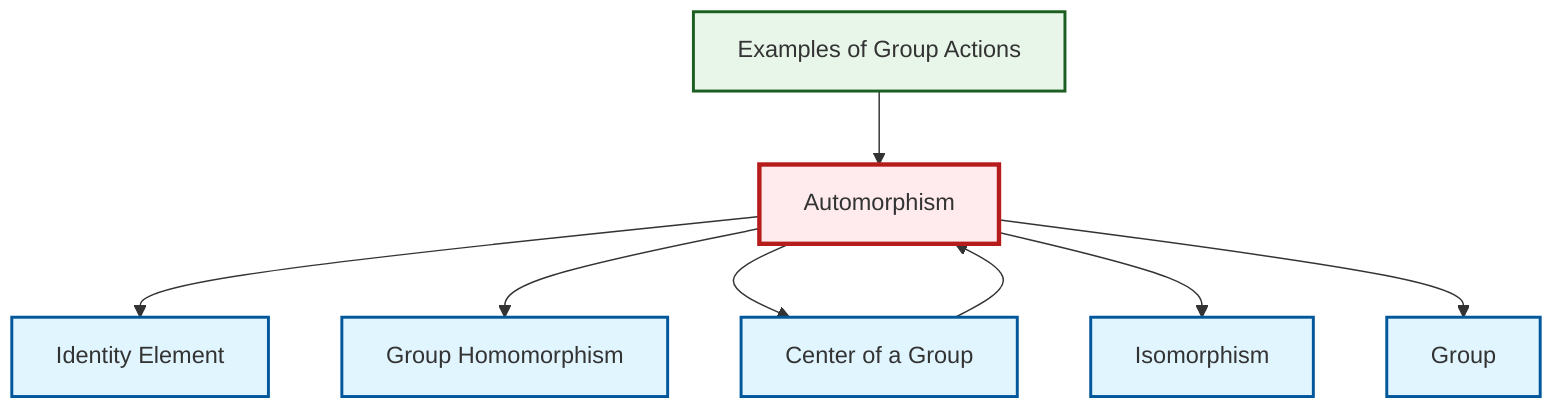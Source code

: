 graph TD
    classDef definition fill:#e1f5fe,stroke:#01579b,stroke-width:2px
    classDef theorem fill:#f3e5f5,stroke:#4a148c,stroke-width:2px
    classDef axiom fill:#fff3e0,stroke:#e65100,stroke-width:2px
    classDef example fill:#e8f5e9,stroke:#1b5e20,stroke-width:2px
    classDef current fill:#ffebee,stroke:#b71c1c,stroke-width:3px
    ex-group-action-examples["Examples of Group Actions"]:::example
    def-homomorphism["Group Homomorphism"]:::definition
    def-identity-element["Identity Element"]:::definition
    def-center-of-group["Center of a Group"]:::definition
    def-automorphism["Automorphism"]:::definition
    def-isomorphism["Isomorphism"]:::definition
    def-group["Group"]:::definition
    def-automorphism --> def-identity-element
    ex-group-action-examples --> def-automorphism
    def-center-of-group --> def-automorphism
    def-automorphism --> def-homomorphism
    def-automorphism --> def-center-of-group
    def-automorphism --> def-isomorphism
    def-automorphism --> def-group
    class def-automorphism current